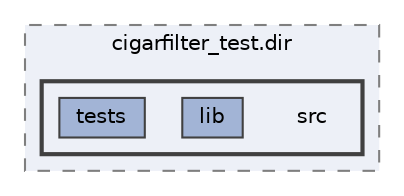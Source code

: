 digraph "build/CMakeFiles/cigarfilter_test.dir/src"
{
 // LATEX_PDF_SIZE
  bgcolor="transparent";
  edge [fontname=Helvetica,fontsize=10,labelfontname=Helvetica,labelfontsize=10];
  node [fontname=Helvetica,fontsize=10,shape=box,height=0.2,width=0.4];
  compound=true
  subgraph clusterdir_f7f2f61ed5738692d570faf07a4b80e0 {
    graph [ bgcolor="#edf0f7", pencolor="grey50", label="cigarfilter_test.dir", fontname=Helvetica,fontsize=10 style="filled,dashed", URL="dir_f7f2f61ed5738692d570faf07a4b80e0.html",tooltip=""]
  subgraph clusterdir_a1228200723f8baf891de7c16dfa450e {
    graph [ bgcolor="#edf0f7", pencolor="grey25", label="", fontname=Helvetica,fontsize=10 style="filled,bold", URL="dir_a1228200723f8baf891de7c16dfa450e.html",tooltip=""]
    dir_a1228200723f8baf891de7c16dfa450e [shape=plaintext, label="src"];
  dir_6b9d858f904a7a6b3746cd12c0a727a5 [label="lib", fillcolor="#a2b4d6", color="grey25", style="filled", URL="dir_6b9d858f904a7a6b3746cd12c0a727a5.html",tooltip=""];
  dir_456d93934e39f2efbff65dd82fa28df4 [label="tests", fillcolor="#a2b4d6", color="grey25", style="filled", URL="dir_456d93934e39f2efbff65dd82fa28df4.html",tooltip=""];
  }
  }
}
